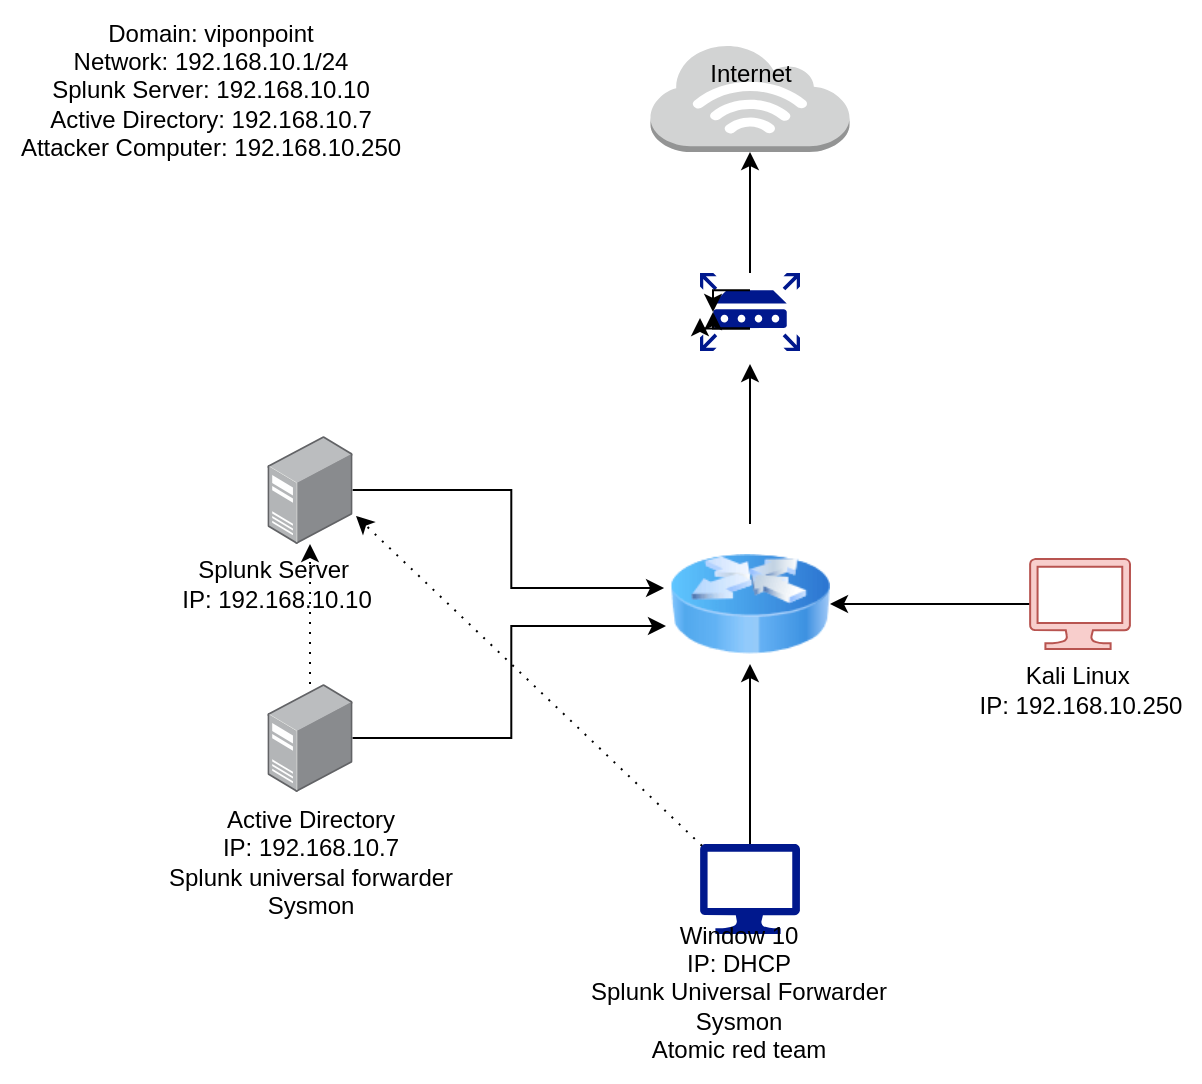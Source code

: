 <mxfile version="24.3.1" type="github">
  <diagram name="Page-1" id="4kEdW--HL8T_JXwGoozF">
    <mxGraphModel dx="880" dy="1629" grid="1" gridSize="10" guides="1" tooltips="1" connect="1" arrows="1" fold="1" page="1" pageScale="1" pageWidth="827" pageHeight="1169" math="0" shadow="0">
      <root>
        <mxCell id="0" />
        <mxCell id="1" parent="0" />
        <mxCell id="00ZFiI0dmFzbVAcxhbim-13" style="edgeStyle=orthogonalEdgeStyle;rounded=0;orthogonalLoop=1;jettySize=auto;html=1;entryX=-0.037;entryY=0.4;entryDx=0;entryDy=0;entryPerimeter=0;" parent="1" source="00ZFiI0dmFzbVAcxhbim-1" target="00ZFiI0dmFzbVAcxhbim-5" edge="1">
          <mxGeometry relative="1" as="geometry">
            <mxPoint x="280" y="250" as="targetPoint" />
          </mxGeometry>
        </mxCell>
        <mxCell id="00ZFiI0dmFzbVAcxhbim-1" value="" style="image;points=[];aspect=fixed;html=1;align=center;shadow=0;dashed=0;image=img/lib/allied_telesis/computer_and_terminals/Server_Desktop.svg;" parent="1" vertex="1">
          <mxGeometry x="158.7" y="196" width="42.6" height="54" as="geometry" />
        </mxCell>
        <mxCell id="00ZFiI0dmFzbVAcxhbim-30" style="edgeStyle=orthogonalEdgeStyle;rounded=0;orthogonalLoop=1;jettySize=auto;html=1;dashed=1;dashPattern=1 4;" parent="1" source="00ZFiI0dmFzbVAcxhbim-2" target="00ZFiI0dmFzbVAcxhbim-1" edge="1">
          <mxGeometry relative="1" as="geometry" />
        </mxCell>
        <mxCell id="00ZFiI0dmFzbVAcxhbim-2" value="" style="image;points=[];aspect=fixed;html=1;align=center;shadow=0;dashed=0;image=img/lib/allied_telesis/computer_and_terminals/Server_Desktop.svg;" parent="1" vertex="1">
          <mxGeometry x="158.7" y="320" width="42.6" height="54" as="geometry" />
        </mxCell>
        <mxCell id="00ZFiI0dmFzbVAcxhbim-11" style="edgeStyle=orthogonalEdgeStyle;rounded=0;orthogonalLoop=1;jettySize=auto;html=1;entryX=1;entryY=0.5;entryDx=0;entryDy=0;" parent="1" source="00ZFiI0dmFzbVAcxhbim-3" target="00ZFiI0dmFzbVAcxhbim-5" edge="1">
          <mxGeometry relative="1" as="geometry">
            <mxPoint x="520" y="282.5" as="targetPoint" />
          </mxGeometry>
        </mxCell>
        <mxCell id="00ZFiI0dmFzbVAcxhbim-3" value="" style="sketch=0;aspect=fixed;pointerEvents=1;shadow=0;html=1;strokeColor=#b85450;labelPosition=center;verticalLabelPosition=bottom;verticalAlign=top;align=center;fillColor=#f8cecc;shape=mxgraph.azure.computer" parent="1" vertex="1">
          <mxGeometry x="540" y="257.5" width="50" height="45" as="geometry" />
        </mxCell>
        <mxCell id="00ZFiI0dmFzbVAcxhbim-12" value="" style="edgeStyle=orthogonalEdgeStyle;rounded=0;orthogonalLoop=1;jettySize=auto;html=1;" parent="1" source="00ZFiI0dmFzbVAcxhbim-4" edge="1">
          <mxGeometry relative="1" as="geometry">
            <mxPoint x="400" y="310" as="targetPoint" />
          </mxGeometry>
        </mxCell>
        <mxCell id="00ZFiI0dmFzbVAcxhbim-4" value="" style="sketch=0;aspect=fixed;pointerEvents=1;shadow=0;dashed=1;html=1;strokeColor=none;labelPosition=center;verticalLabelPosition=bottom;verticalAlign=top;align=center;fillColor=#00188D;shape=mxgraph.azure.computer;dashPattern=12 12;" parent="1" vertex="1">
          <mxGeometry x="375" y="400" width="50" height="45" as="geometry" />
        </mxCell>
        <mxCell id="00ZFiI0dmFzbVAcxhbim-18" style="edgeStyle=orthogonalEdgeStyle;rounded=0;orthogonalLoop=1;jettySize=auto;html=1;" parent="1" source="00ZFiI0dmFzbVAcxhbim-5" edge="1">
          <mxGeometry relative="1" as="geometry">
            <mxPoint x="400" y="160" as="targetPoint" />
          </mxGeometry>
        </mxCell>
        <mxCell id="00ZFiI0dmFzbVAcxhbim-5" value="" style="image;html=1;image=img/lib/clip_art/networking/Router_Icon_128x128.png" parent="1" vertex="1">
          <mxGeometry x="360" y="240" width="80" height="80" as="geometry" />
        </mxCell>
        <mxCell id="00ZFiI0dmFzbVAcxhbim-6" value="" style="sketch=0;aspect=fixed;pointerEvents=1;shadow=0;dashed=0;html=1;strokeColor=none;labelPosition=center;verticalLabelPosition=bottom;verticalAlign=top;align=center;fillColor=#00188D;shape=mxgraph.mscae.enterprise.router" parent="1" vertex="1">
          <mxGeometry x="375" y="114.5" width="50" height="39" as="geometry" />
        </mxCell>
        <mxCell id="00ZFiI0dmFzbVAcxhbim-7" value="" style="outlineConnect=0;dashed=0;verticalLabelPosition=bottom;verticalAlign=top;align=center;html=1;shape=mxgraph.aws3.internet_3;fillColor=#D2D3D3;gradientColor=none;" parent="1" vertex="1">
          <mxGeometry x="350.25" width="99.5" height="54" as="geometry" />
        </mxCell>
        <mxCell id="00ZFiI0dmFzbVAcxhbim-8" style="edgeStyle=orthogonalEdgeStyle;rounded=0;orthogonalLoop=1;jettySize=auto;html=1;exitX=0.5;exitY=0.22;exitDx=0;exitDy=0;exitPerimeter=0;entryX=0.13;entryY=0.5;entryDx=0;entryDy=0;entryPerimeter=0;" parent="1" source="00ZFiI0dmFzbVAcxhbim-6" target="00ZFiI0dmFzbVAcxhbim-6" edge="1">
          <mxGeometry relative="1" as="geometry" />
        </mxCell>
        <mxCell id="00ZFiI0dmFzbVAcxhbim-9" style="edgeStyle=orthogonalEdgeStyle;rounded=0;orthogonalLoop=1;jettySize=auto;html=1;exitX=0.5;exitY=0.71;exitDx=0;exitDy=0;exitPerimeter=0;entryX=0.13;entryY=0.5;entryDx=0;entryDy=0;entryPerimeter=0;" parent="1" source="00ZFiI0dmFzbVAcxhbim-6" target="00ZFiI0dmFzbVAcxhbim-6" edge="1">
          <mxGeometry relative="1" as="geometry" />
        </mxCell>
        <mxCell id="00ZFiI0dmFzbVAcxhbim-10" style="edgeStyle=orthogonalEdgeStyle;rounded=0;orthogonalLoop=1;jettySize=auto;html=1;exitX=0.5;exitY=0.71;exitDx=0;exitDy=0;exitPerimeter=0;entryX=0;entryY=0.577;entryDx=0;entryDy=0;entryPerimeter=0;" parent="1" source="00ZFiI0dmFzbVAcxhbim-6" target="00ZFiI0dmFzbVAcxhbim-6" edge="1">
          <mxGeometry relative="1" as="geometry" />
        </mxCell>
        <mxCell id="00ZFiI0dmFzbVAcxhbim-14" style="edgeStyle=orthogonalEdgeStyle;rounded=0;orthogonalLoop=1;jettySize=auto;html=1;entryX=-0.025;entryY=0.638;entryDx=0;entryDy=0;entryPerimeter=0;" parent="1" source="00ZFiI0dmFzbVAcxhbim-2" target="00ZFiI0dmFzbVAcxhbim-5" edge="1">
          <mxGeometry relative="1" as="geometry" />
        </mxCell>
        <mxCell id="00ZFiI0dmFzbVAcxhbim-19" style="edgeStyle=orthogonalEdgeStyle;rounded=0;orthogonalLoop=1;jettySize=auto;html=1;entryX=0.5;entryY=1;entryDx=0;entryDy=0;entryPerimeter=0;" parent="1" source="00ZFiI0dmFzbVAcxhbim-6" target="00ZFiI0dmFzbVAcxhbim-7" edge="1">
          <mxGeometry relative="1" as="geometry" />
        </mxCell>
        <mxCell id="00ZFiI0dmFzbVAcxhbim-20" value="Domain: viponpoint&lt;div&gt;Network: 192.168.10.1/24&lt;/div&gt;&lt;div&gt;Splunk Server: 192.168.10.10&lt;/div&gt;&lt;div&gt;Active Directory: 192.168.10.7&lt;/div&gt;&lt;div&gt;&lt;span style=&quot;background-color: initial;&quot;&gt;Attacker Computer: 192.168.10.250&lt;/span&gt;&lt;/div&gt;" style="text;html=1;align=center;verticalAlign=middle;resizable=0;points=[];autosize=1;strokeColor=none;fillColor=none;" parent="1" vertex="1">
          <mxGeometry x="25" y="-22" width="210" height="90" as="geometry" />
        </mxCell>
        <mxCell id="00ZFiI0dmFzbVAcxhbim-21" value="Splunk Server&amp;nbsp;&lt;div&gt;IP: 192.168.10.10&lt;/div&gt;" style="text;html=1;align=center;verticalAlign=middle;resizable=0;points=[];autosize=1;strokeColor=none;fillColor=none;" parent="1" vertex="1">
          <mxGeometry x="102.6" y="250" width="120" height="40" as="geometry" />
        </mxCell>
        <mxCell id="00ZFiI0dmFzbVAcxhbim-22" value="Active Directory&lt;div&gt;IP: 192.168.10.7&lt;/div&gt;&lt;div&gt;Splunk universal forwarder&lt;/div&gt;&lt;div&gt;Sysmon&lt;/div&gt;" style="text;html=1;align=center;verticalAlign=middle;resizable=0;points=[];autosize=1;strokeColor=none;fillColor=none;" parent="1" vertex="1">
          <mxGeometry x="95" y="374" width="170" height="70" as="geometry" />
        </mxCell>
        <mxCell id="00ZFiI0dmFzbVAcxhbim-23" value="Internet" style="text;html=1;align=center;verticalAlign=middle;resizable=0;points=[];autosize=1;strokeColor=none;fillColor=none;" parent="1" vertex="1">
          <mxGeometry x="370" width="60" height="30" as="geometry" />
        </mxCell>
        <mxCell id="00ZFiI0dmFzbVAcxhbim-24" value="Kali Linux&amp;nbsp;&lt;div&gt;IP: 192.168.10.250&lt;/div&gt;" style="text;html=1;align=center;verticalAlign=middle;resizable=0;points=[];autosize=1;strokeColor=none;fillColor=none;" parent="1" vertex="1">
          <mxGeometry x="505" y="302.5" width="120" height="40" as="geometry" />
        </mxCell>
        <mxCell id="00ZFiI0dmFzbVAcxhbim-25" value="Window 10&lt;div&gt;IP: DHCP&lt;/div&gt;&lt;div&gt;Splunk Universal Forwarder&lt;/div&gt;&lt;div&gt;Sysmon&lt;/div&gt;&lt;div&gt;Atomic red team&lt;/div&gt;" style="text;html=1;align=center;verticalAlign=middle;resizable=0;points=[];autosize=1;strokeColor=none;fillColor=none;" parent="1" vertex="1">
          <mxGeometry x="309" y="429" width="170" height="90" as="geometry" />
        </mxCell>
        <mxCell id="00ZFiI0dmFzbVAcxhbim-28" style="rounded=0;orthogonalLoop=1;jettySize=auto;html=1;exitX=0.02;exitY=0.02;exitDx=0;exitDy=0;exitPerimeter=0;entryX=1.04;entryY=0.741;entryDx=0;entryDy=0;entryPerimeter=0;dashed=1;dashPattern=1 4;" parent="1" source="00ZFiI0dmFzbVAcxhbim-4" target="00ZFiI0dmFzbVAcxhbim-1" edge="1">
          <mxGeometry relative="1" as="geometry" />
        </mxCell>
      </root>
    </mxGraphModel>
  </diagram>
</mxfile>
